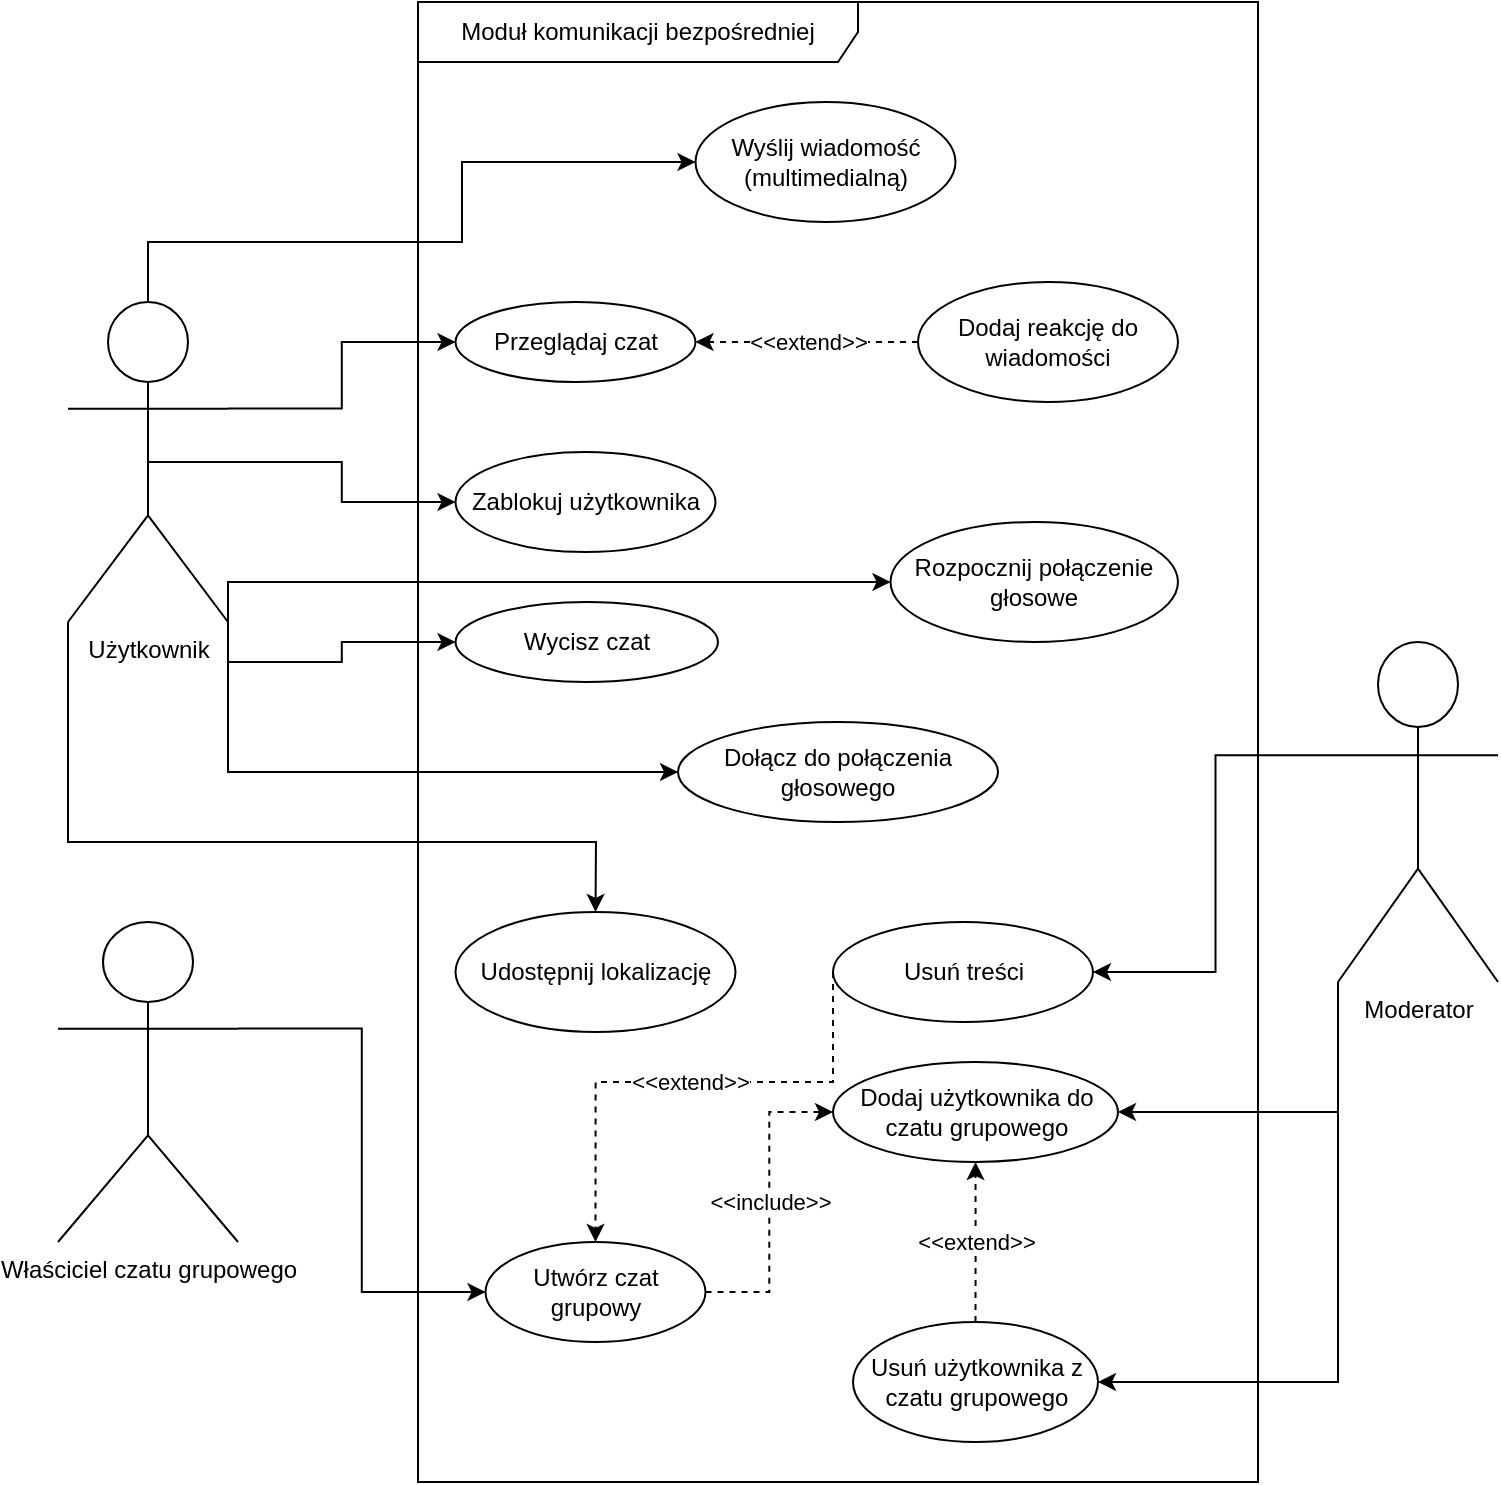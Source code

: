 <mxfile version="26.2.7" pages="6">
  <diagram name="Moduł komunikacji" id="v_15SCE-572wQa_8veFo">
    <mxGraphModel dx="790" dy="660" grid="1" gridSize="10" guides="1" tooltips="1" connect="1" arrows="1" fold="1" page="1" pageScale="1" pageWidth="850" pageHeight="1100" math="0" shadow="0">
      <root>
        <mxCell id="0" />
        <mxCell id="1" parent="0" />
        <mxCell id="vSTN6Diw2wIvGlX7Q6Qh-1" value="Moduł komunikacji bezpośredniej" style="shape=umlFrame;whiteSpace=wrap;html=1;pointerEvents=0;width=220;height=30;" parent="1" vertex="1">
          <mxGeometry x="280" y="60" width="420" height="740" as="geometry" />
        </mxCell>
        <mxCell id="3PlF2nrviZiuWDTqLB2P-9" style="edgeStyle=orthogonalEdgeStyle;rounded=0;orthogonalLoop=1;jettySize=auto;html=1;exitX=1;exitY=1;exitDx=0;exitDy=0;exitPerimeter=0;entryX=0;entryY=0.5;entryDx=0;entryDy=0;" edge="1" parent="1" source="vSTN6Diw2wIvGlX7Q6Qh-2" target="IcMbdLZvYoic3JaOnlQl-1">
          <mxGeometry relative="1" as="geometry" />
        </mxCell>
        <mxCell id="3PlF2nrviZiuWDTqLB2P-10" style="edgeStyle=orthogonalEdgeStyle;rounded=0;orthogonalLoop=1;jettySize=auto;html=1;exitX=0.5;exitY=0.5;exitDx=0;exitDy=0;exitPerimeter=0;entryX=0;entryY=0.5;entryDx=0;entryDy=0;" edge="1" parent="1" source="vSTN6Diw2wIvGlX7Q6Qh-2" target="rVkgeNe9eemyirqyG1fS-6">
          <mxGeometry relative="1" as="geometry" />
        </mxCell>
        <mxCell id="3PlF2nrviZiuWDTqLB2P-11" style="edgeStyle=orthogonalEdgeStyle;rounded=0;orthogonalLoop=1;jettySize=auto;html=1;exitX=1;exitY=0.333;exitDx=0;exitDy=0;exitPerimeter=0;entryX=0;entryY=0.5;entryDx=0;entryDy=0;" edge="1" parent="1" source="vSTN6Diw2wIvGlX7Q6Qh-2" target="rVkgeNe9eemyirqyG1fS-10">
          <mxGeometry relative="1" as="geometry" />
        </mxCell>
        <mxCell id="3PlF2nrviZiuWDTqLB2P-12" style="edgeStyle=orthogonalEdgeStyle;rounded=0;orthogonalLoop=1;jettySize=auto;html=1;exitX=0.5;exitY=0;exitDx=0;exitDy=0;exitPerimeter=0;entryX=0;entryY=0.5;entryDx=0;entryDy=0;" edge="1" parent="1" source="vSTN6Diw2wIvGlX7Q6Qh-2" target="26oBZDTvgFsPIgkjkrH8-1">
          <mxGeometry relative="1" as="geometry">
            <Array as="points">
              <mxPoint x="145" y="180" />
              <mxPoint x="302" y="180" />
              <mxPoint x="302" y="140" />
            </Array>
          </mxGeometry>
        </mxCell>
        <mxCell id="3PlF2nrviZiuWDTqLB2P-14" style="edgeStyle=orthogonalEdgeStyle;rounded=0;orthogonalLoop=1;jettySize=auto;html=1;exitX=1;exitY=1;exitDx=0;exitDy=0;exitPerimeter=0;" edge="1" parent="1" source="vSTN6Diw2wIvGlX7Q6Qh-2" target="26oBZDTvgFsPIgkjkrH8-6">
          <mxGeometry relative="1" as="geometry">
            <Array as="points">
              <mxPoint x="185" y="350" />
            </Array>
          </mxGeometry>
        </mxCell>
        <mxCell id="3PlF2nrviZiuWDTqLB2P-15" style="edgeStyle=orthogonalEdgeStyle;rounded=0;orthogonalLoop=1;jettySize=auto;html=1;exitX=1;exitY=1;exitDx=0;exitDy=0;exitPerimeter=0;entryX=0;entryY=0.5;entryDx=0;entryDy=0;" edge="1" parent="1" source="vSTN6Diw2wIvGlX7Q6Qh-2" target="IcMbdLZvYoic3JaOnlQl-2">
          <mxGeometry relative="1" as="geometry" />
        </mxCell>
        <mxCell id="3PlF2nrviZiuWDTqLB2P-16" style="edgeStyle=orthogonalEdgeStyle;rounded=0;orthogonalLoop=1;jettySize=auto;html=1;exitX=0;exitY=1;exitDx=0;exitDy=0;exitPerimeter=0;" edge="1" parent="1" source="vSTN6Diw2wIvGlX7Q6Qh-2" target="rVkgeNe9eemyirqyG1fS-9">
          <mxGeometry relative="1" as="geometry">
            <Array as="points">
              <mxPoint x="105" y="480" />
              <mxPoint x="369" y="480" />
            </Array>
          </mxGeometry>
        </mxCell>
        <mxCell id="vSTN6Diw2wIvGlX7Q6Qh-2" value="Użytkownik" style="shape=umlActor;verticalLabelPosition=bottom;verticalAlign=top;html=1;" parent="1" vertex="1">
          <mxGeometry x="105" y="210" width="80" height="160" as="geometry" />
        </mxCell>
        <mxCell id="rVkgeNe9eemyirqyG1fS-6" value="Zablokuj użytkownika" style="ellipse;whiteSpace=wrap;html=1;" parent="1" vertex="1">
          <mxGeometry x="298.75" y="285" width="130" height="50" as="geometry" />
        </mxCell>
        <mxCell id="rVkgeNe9eemyirqyG1fS-7" value="Dodaj użytkownika do czatu grupowego" style="ellipse;whiteSpace=wrap;html=1;" parent="1" vertex="1">
          <mxGeometry x="487.5" y="590" width="142.5" height="50" as="geometry" />
        </mxCell>
        <mxCell id="3PlF2nrviZiuWDTqLB2P-4" value="&amp;lt;&amp;lt;extend&amp;gt;&amp;gt;" style="edgeStyle=orthogonalEdgeStyle;rounded=0;orthogonalLoop=1;jettySize=auto;html=1;exitX=0.5;exitY=0;exitDx=0;exitDy=0;dashed=1;" edge="1" parent="1" source="rVkgeNe9eemyirqyG1fS-8" target="rVkgeNe9eemyirqyG1fS-7">
          <mxGeometry relative="1" as="geometry" />
        </mxCell>
        <mxCell id="rVkgeNe9eemyirqyG1fS-8" value="Usuń użytkownika z czatu grupowego" style="ellipse;whiteSpace=wrap;html=1;" parent="1" vertex="1">
          <mxGeometry x="497.5" y="720" width="122.5" height="60" as="geometry" />
        </mxCell>
        <mxCell id="rVkgeNe9eemyirqyG1fS-9" value="Udostępnij lokalizację" style="ellipse;whiteSpace=wrap;html=1;" parent="1" vertex="1">
          <mxGeometry x="298.75" y="515" width="140" height="60" as="geometry" />
        </mxCell>
        <mxCell id="rVkgeNe9eemyirqyG1fS-10" value="Przeglądaj czat" style="ellipse;whiteSpace=wrap;html=1;" parent="1" vertex="1">
          <mxGeometry x="298.75" y="210" width="120" height="40" as="geometry" />
        </mxCell>
        <mxCell id="26oBZDTvgFsPIgkjkrH8-1" value="Wyślij wiadomość (multimedialną)" style="ellipse;whiteSpace=wrap;html=1;" parent="1" vertex="1">
          <mxGeometry x="418.75" y="110" width="130" height="60" as="geometry" />
        </mxCell>
        <mxCell id="3PlF2nrviZiuWDTqLB2P-3" value="&amp;lt;&amp;lt;include&amp;gt;&amp;gt;" style="edgeStyle=orthogonalEdgeStyle;rounded=0;orthogonalLoop=1;jettySize=auto;html=1;exitX=1;exitY=0.5;exitDx=0;exitDy=0;entryX=0;entryY=0.5;entryDx=0;entryDy=0;dashed=1;" edge="1" parent="1" source="26oBZDTvgFsPIgkjkrH8-4" target="rVkgeNe9eemyirqyG1fS-7">
          <mxGeometry relative="1" as="geometry" />
        </mxCell>
        <mxCell id="26oBZDTvgFsPIgkjkrH8-4" value="Utwórz czat grupowy" style="ellipse;whiteSpace=wrap;html=1;" parent="1" vertex="1">
          <mxGeometry x="313.75" y="680" width="110" height="50" as="geometry" />
        </mxCell>
        <mxCell id="3PlF2nrviZiuWDTqLB2P-13" value="&amp;lt;&amp;lt;extend&amp;gt;&amp;gt;" style="edgeStyle=orthogonalEdgeStyle;rounded=0;orthogonalLoop=1;jettySize=auto;html=1;exitX=0;exitY=0.5;exitDx=0;exitDy=0;dashed=1;" edge="1" parent="1" source="26oBZDTvgFsPIgkjkrH8-5" target="rVkgeNe9eemyirqyG1fS-10">
          <mxGeometry relative="1" as="geometry" />
        </mxCell>
        <mxCell id="26oBZDTvgFsPIgkjkrH8-5" value="Dodaj reakcję do wiadomości" style="ellipse;whiteSpace=wrap;html=1;" parent="1" vertex="1">
          <mxGeometry x="530" y="200" width="130" height="60" as="geometry" />
        </mxCell>
        <mxCell id="26oBZDTvgFsPIgkjkrH8-6" value="Rozpocznij połączenie głosowe" style="ellipse;whiteSpace=wrap;html=1;" parent="1" vertex="1">
          <mxGeometry x="516.25" y="320" width="143.75" height="60" as="geometry" />
        </mxCell>
        <mxCell id="IcMbdLZvYoic3JaOnlQl-1" value="Wycisz czat" style="ellipse;whiteSpace=wrap;html=1;" parent="1" vertex="1">
          <mxGeometry x="298.75" y="360" width="131.25" height="40" as="geometry" />
        </mxCell>
        <mxCell id="IcMbdLZvYoic3JaOnlQl-2" value="Dołącz do połączenia głosowego" style="ellipse;whiteSpace=wrap;html=1;" parent="1" vertex="1">
          <mxGeometry x="410" y="420" width="160" height="50" as="geometry" />
        </mxCell>
        <mxCell id="3PlF2nrviZiuWDTqLB2P-1" style="edgeStyle=orthogonalEdgeStyle;rounded=0;orthogonalLoop=1;jettySize=auto;html=1;exitX=1;exitY=0.333;exitDx=0;exitDy=0;exitPerimeter=0;entryX=0;entryY=0.5;entryDx=0;entryDy=0;" edge="1" parent="1" source="IcMbdLZvYoic3JaOnlQl-4" target="26oBZDTvgFsPIgkjkrH8-4">
          <mxGeometry relative="1" as="geometry" />
        </mxCell>
        <mxCell id="IcMbdLZvYoic3JaOnlQl-4" value="Właściciel czatu grupowego" style="shape=umlActor;verticalLabelPosition=bottom;verticalAlign=top;html=1;" parent="1" vertex="1">
          <mxGeometry x="100" y="520" width="90" height="160" as="geometry" />
        </mxCell>
        <mxCell id="3PlF2nrviZiuWDTqLB2P-5" style="edgeStyle=orthogonalEdgeStyle;rounded=0;orthogonalLoop=1;jettySize=auto;html=1;exitX=0;exitY=0.333;exitDx=0;exitDy=0;exitPerimeter=0;entryX=1;entryY=0.5;entryDx=0;entryDy=0;" edge="1" parent="1" source="IcMbdLZvYoic3JaOnlQl-8" target="IcMbdLZvYoic3JaOnlQl-9">
          <mxGeometry relative="1" as="geometry" />
        </mxCell>
        <mxCell id="3PlF2nrviZiuWDTqLB2P-6" style="edgeStyle=orthogonalEdgeStyle;rounded=0;orthogonalLoop=1;jettySize=auto;html=1;exitX=0;exitY=1;exitDx=0;exitDy=0;exitPerimeter=0;entryX=1;entryY=0.5;entryDx=0;entryDy=0;" edge="1" parent="1" source="IcMbdLZvYoic3JaOnlQl-8" target="rVkgeNe9eemyirqyG1fS-7">
          <mxGeometry relative="1" as="geometry" />
        </mxCell>
        <mxCell id="3PlF2nrviZiuWDTqLB2P-7" style="edgeStyle=orthogonalEdgeStyle;rounded=0;orthogonalLoop=1;jettySize=auto;html=1;exitX=0;exitY=1;exitDx=0;exitDy=0;exitPerimeter=0;entryX=1;entryY=0.5;entryDx=0;entryDy=0;" edge="1" parent="1" source="IcMbdLZvYoic3JaOnlQl-8" target="rVkgeNe9eemyirqyG1fS-8">
          <mxGeometry relative="1" as="geometry" />
        </mxCell>
        <mxCell id="IcMbdLZvYoic3JaOnlQl-8" value="Moderator" style="shape=umlActor;verticalLabelPosition=bottom;verticalAlign=top;html=1;" parent="1" vertex="1">
          <mxGeometry x="740" y="380" width="80" height="170" as="geometry" />
        </mxCell>
        <mxCell id="3PlF2nrviZiuWDTqLB2P-18" value="&amp;lt;&amp;lt;extend&amp;gt;&amp;gt;" style="edgeStyle=orthogonalEdgeStyle;rounded=0;orthogonalLoop=1;jettySize=auto;html=1;exitX=0;exitY=0.5;exitDx=0;exitDy=0;entryX=0.5;entryY=0;entryDx=0;entryDy=0;dashed=1;" edge="1" parent="1" source="IcMbdLZvYoic3JaOnlQl-9" target="26oBZDTvgFsPIgkjkrH8-4">
          <mxGeometry relative="1" as="geometry">
            <Array as="points">
              <mxPoint x="488" y="600" />
              <mxPoint x="369" y="600" />
            </Array>
          </mxGeometry>
        </mxCell>
        <mxCell id="IcMbdLZvYoic3JaOnlQl-9" value="Usuń treści" style="ellipse;whiteSpace=wrap;html=1;" parent="1" vertex="1">
          <mxGeometry x="487.5" y="520" width="130" height="50" as="geometry" />
        </mxCell>
      </root>
    </mxGraphModel>
  </diagram>
  <diagram id="fFqvYXPcRhw6CR4nWzZR" name="Moduł użytkowników">
    <mxGraphModel dx="790" dy="660" grid="1" gridSize="10" guides="1" tooltips="1" connect="1" arrows="1" fold="1" page="1" pageScale="1" pageWidth="827" pageHeight="1169" math="0" shadow="0">
      <root>
        <mxCell id="0" />
        <mxCell id="1" parent="0" />
        <mxCell id="-1WmBcpgsWetizu-c4b6-1" value="Moduł zarządzania kontem" style="shape=umlFrame;whiteSpace=wrap;html=1;pointerEvents=0;width=200;height=30;" parent="1" vertex="1">
          <mxGeometry x="210" y="50" width="410" height="500" as="geometry" />
        </mxCell>
        <mxCell id="-1WmBcpgsWetizu-c4b6-43" style="edgeStyle=orthogonalEdgeStyle;rounded=0;orthogonalLoop=1;jettySize=auto;html=1;exitX=0.5;exitY=0.5;exitDx=0;exitDy=0;exitPerimeter=0;entryX=1;entryY=0.5;entryDx=0;entryDy=0;" parent="1" source="-1WmBcpgsWetizu-c4b6-2" target="-1WmBcpgsWetizu-c4b6-24" edge="1">
          <mxGeometry relative="1" as="geometry">
            <Array as="points">
              <mxPoint x="630" y="310" />
              <mxPoint x="630" y="230" />
            </Array>
          </mxGeometry>
        </mxCell>
        <mxCell id="-1WmBcpgsWetizu-c4b6-2" value="&lt;div&gt;Instytucja publiczna&lt;/div&gt;&lt;div&gt;&lt;br&gt;&lt;/div&gt;" style="shape=umlActor;html=1;verticalLabelPosition=bottom;verticalAlign=top;align=center;" parent="1" vertex="1">
          <mxGeometry x="640" y="250" width="70" height="120" as="geometry" />
        </mxCell>
        <mxCell id="ZtHE_OxAVrO-5ejl7yNw-3" value="&amp;lt;&amp;lt;extend&amp;gt;&amp;gt;" style="edgeStyle=orthogonalEdgeStyle;rounded=0;orthogonalLoop=1;jettySize=auto;html=1;exitX=1;exitY=0.5;exitDx=0;exitDy=0;dashed=1;" edge="1" parent="1" source="-1WmBcpgsWetizu-c4b6-3" target="-1WmBcpgsWetizu-c4b6-10">
          <mxGeometry relative="1" as="geometry">
            <Array as="points">
              <mxPoint x="434" y="120" />
              <mxPoint x="434" y="200" />
              <mxPoint x="339" y="200" />
            </Array>
          </mxGeometry>
        </mxCell>
        <mxCell id="-1WmBcpgsWetizu-c4b6-3" value="Rejestracja nowego użytkownika" style="ellipse;whiteSpace=wrap;html=1;" parent="1" vertex="1">
          <mxGeometry x="264" y="100" width="150" height="40" as="geometry" />
        </mxCell>
        <mxCell id="ZtHE_OxAVrO-5ejl7yNw-7" value="&amp;lt;&amp;lt;extend&amp;gt;&amp;gt;" style="edgeStyle=orthogonalEdgeStyle;rounded=0;orthogonalLoop=1;jettySize=auto;html=1;exitX=0.5;exitY=1;exitDx=0;exitDy=0;entryX=0.5;entryY=0;entryDx=0;entryDy=0;dashed=1;" edge="1" parent="1" source="-1WmBcpgsWetizu-c4b6-10" target="-1WmBcpgsWetizu-c4b6-15">
          <mxGeometry relative="1" as="geometry" />
        </mxCell>
        <mxCell id="ZtHE_OxAVrO-5ejl7yNw-8" value="&amp;lt;&amp;lt;extend&amp;gt;&amp;gt;" style="edgeStyle=orthogonalEdgeStyle;rounded=0;orthogonalLoop=1;jettySize=auto;html=1;exitX=0;exitY=1;exitDx=0;exitDy=0;entryX=0;entryY=0.5;entryDx=0;entryDy=0;dashed=1;startArrow=classic;startFill=1;endArrow=none;" edge="1" parent="1" source="-1WmBcpgsWetizu-c4b6-10" target="-1WmBcpgsWetizu-c4b6-21">
          <mxGeometry x="0.468" relative="1" as="geometry">
            <Array as="points">
              <mxPoint x="286" y="290" />
              <mxPoint x="250" y="290" />
              <mxPoint x="250" y="385" />
            </Array>
            <mxPoint as="offset" />
          </mxGeometry>
        </mxCell>
        <mxCell id="ZtHE_OxAVrO-5ejl7yNw-9" value="&amp;lt;&amp;lt;extend&amp;gt;&amp;gt;" style="edgeStyle=orthogonalEdgeStyle;rounded=0;orthogonalLoop=1;jettySize=auto;html=1;exitX=0;exitY=1;exitDx=0;exitDy=0;entryX=0;entryY=0.5;entryDx=0;entryDy=0;dashed=1;startArrow=classic;startFill=1;endArrow=none;" edge="1" parent="1" source="-1WmBcpgsWetizu-c4b6-10" target="-1WmBcpgsWetizu-c4b6-18">
          <mxGeometry x="0.468" relative="1" as="geometry">
            <Array as="points">
              <mxPoint x="240" y="244" />
              <mxPoint x="240" y="310" />
              <mxPoint x="220" y="310" />
              <mxPoint x="220" y="450" />
            </Array>
            <mxPoint as="offset" />
          </mxGeometry>
        </mxCell>
        <mxCell id="ZtHE_OxAVrO-5ejl7yNw-10" value="&amp;lt;&amp;lt;extend&amp;gt;&amp;gt;" style="edgeStyle=orthogonalEdgeStyle;rounded=0;orthogonalLoop=1;jettySize=auto;html=1;exitX=1;exitY=1;exitDx=0;exitDy=0;entryX=1;entryY=0.5;entryDx=0;entryDy=0;dashed=1;startArrow=classic;startFill=1;endArrow=none;" edge="1" parent="1" source="-1WmBcpgsWetizu-c4b6-10" target="-1WmBcpgsWetizu-c4b6-23">
          <mxGeometry x="0.737" relative="1" as="geometry">
            <Array as="points">
              <mxPoint x="392" y="270" />
              <mxPoint x="420" y="270" />
              <mxPoint x="420" y="510" />
            </Array>
            <mxPoint as="offset" />
          </mxGeometry>
        </mxCell>
        <mxCell id="ZtHE_OxAVrO-5ejl7yNw-12" value="&amp;lt;&amp;lt;include&amp;gt;&amp;gt;" style="edgeStyle=orthogonalEdgeStyle;rounded=0;orthogonalLoop=1;jettySize=auto;html=1;exitX=1;exitY=1;exitDx=0;exitDy=0;entryX=0.5;entryY=0;entryDx=0;entryDy=0;dashed=1;" edge="1" parent="1" source="-1WmBcpgsWetizu-c4b6-10" target="-1WmBcpgsWetizu-c4b6-22">
          <mxGeometry x="0.5" relative="1" as="geometry">
            <Array as="points">
              <mxPoint x="392" y="240" />
              <mxPoint x="440" y="240" />
              <mxPoint x="440" y="436" />
              <mxPoint x="540" y="436" />
              <mxPoint x="540" y="490" />
            </Array>
            <mxPoint as="offset" />
          </mxGeometry>
        </mxCell>
        <mxCell id="ZtHE_OxAVrO-5ejl7yNw-13" value="&amp;lt;&amp;lt;extend&amp;gt;&amp;gt;" style="edgeStyle=orthogonalEdgeStyle;rounded=0;orthogonalLoop=1;jettySize=auto;html=1;exitX=1;exitY=0;exitDx=0;exitDy=0;entryX=0.5;entryY=1;entryDx=0;entryDy=0;dashed=1;startArrow=classic;startFill=1;endArrow=none;" edge="1" parent="1" source="-1WmBcpgsWetizu-c4b6-10" target="-1WmBcpgsWetizu-c4b6-19">
          <mxGeometry x="0.486" relative="1" as="geometry">
            <Array as="points">
              <mxPoint x="392" y="210" />
              <mxPoint x="470" y="210" />
              <mxPoint x="470" y="180" />
              <mxPoint x="530" y="180" />
            </Array>
            <mxPoint as="offset" />
          </mxGeometry>
        </mxCell>
        <mxCell id="-1WmBcpgsWetizu-c4b6-10" value="Logowanie użytkownika" style="ellipse;whiteSpace=wrap;html=1;" parent="1" vertex="1">
          <mxGeometry x="264" y="210" width="150" height="40" as="geometry" />
        </mxCell>
        <mxCell id="-1WmBcpgsWetizu-c4b6-11" value="Manualna weryfikacja konta" style="ellipse;whiteSpace=wrap;html=1;" parent="1" vertex="1">
          <mxGeometry x="465" y="290" width="150" height="60" as="geometry" />
        </mxCell>
        <mxCell id="-1WmBcpgsWetizu-c4b6-33" style="edgeStyle=orthogonalEdgeStyle;rounded=0;orthogonalLoop=1;jettySize=auto;html=1;exitX=0.5;exitY=0.5;exitDx=0;exitDy=0;exitPerimeter=0;" parent="1" source="-1WmBcpgsWetizu-c4b6-14" target="-1WmBcpgsWetizu-c4b6-16" edge="1">
          <mxGeometry relative="1" as="geometry">
            <Array as="points">
              <mxPoint x="230" y="300" />
              <mxPoint x="230" y="170" />
            </Array>
          </mxGeometry>
        </mxCell>
        <mxCell id="-1WmBcpgsWetizu-c4b6-41" style="edgeStyle=orthogonalEdgeStyle;rounded=0;orthogonalLoop=1;jettySize=auto;html=1;exitX=0.5;exitY=0.5;exitDx=0;exitDy=0;exitPerimeter=0;entryX=0;entryY=0.5;entryDx=0;entryDy=0;" parent="1" source="-1WmBcpgsWetizu-c4b6-14" target="-1WmBcpgsWetizu-c4b6-10" edge="1">
          <mxGeometry relative="1" as="geometry">
            <Array as="points">
              <mxPoint x="230" y="300" />
              <mxPoint x="230" y="230" />
            </Array>
          </mxGeometry>
        </mxCell>
        <mxCell id="-1WmBcpgsWetizu-c4b6-42" style="edgeStyle=orthogonalEdgeStyle;rounded=0;orthogonalLoop=1;jettySize=auto;html=1;exitX=0.5;exitY=0.5;exitDx=0;exitDy=0;exitPerimeter=0;entryX=0;entryY=0.5;entryDx=0;entryDy=0;" parent="1" source="-1WmBcpgsWetizu-c4b6-14" target="-1WmBcpgsWetizu-c4b6-3" edge="1">
          <mxGeometry relative="1" as="geometry">
            <Array as="points">
              <mxPoint x="230" y="300" />
              <mxPoint x="230" y="120" />
            </Array>
          </mxGeometry>
        </mxCell>
        <mxCell id="-1WmBcpgsWetizu-c4b6-14" value="&lt;div&gt;Klient&lt;/div&gt;&lt;div&gt;&lt;br&gt;&lt;/div&gt;" style="shape=umlActor;html=1;verticalLabelPosition=bottom;verticalAlign=top;align=center;" parent="1" vertex="1">
          <mxGeometry x="120" y="240" width="70" height="120" as="geometry" />
        </mxCell>
        <mxCell id="-1WmBcpgsWetizu-c4b6-15" value="Edycja profilu" style="ellipse;whiteSpace=wrap;html=1;" parent="1" vertex="1">
          <mxGeometry x="264" y="300" width="150" height="40" as="geometry" />
        </mxCell>
        <mxCell id="-1WmBcpgsWetizu-c4b6-16" value="Resetowanie hasła" style="ellipse;whiteSpace=wrap;html=1;" parent="1" vertex="1">
          <mxGeometry x="264" y="150" width="150" height="40" as="geometry" />
        </mxCell>
        <mxCell id="-1WmBcpgsWetizu-c4b6-18" value="Zmiana hasła" style="ellipse;whiteSpace=wrap;html=1;" parent="1" vertex="1">
          <mxGeometry x="264" y="430" width="150" height="40" as="geometry" />
        </mxCell>
        <mxCell id="-1WmBcpgsWetizu-c4b6-19" value="Zarządzanie zaproszeniami" style="ellipse;whiteSpace=wrap;html=1;" parent="1" vertex="1">
          <mxGeometry x="450" y="110" width="160" height="50" as="geometry" />
        </mxCell>
        <mxCell id="-1WmBcpgsWetizu-c4b6-20" value="Zmiana ustawień prywatności" style="ellipse;whiteSpace=wrap;html=1;" parent="1" vertex="1">
          <mxGeometry x="465" y="365" width="150" height="40" as="geometry" />
        </mxCell>
        <mxCell id="-1WmBcpgsWetizu-c4b6-21" value="Przeglądanie historii logowania" style="ellipse;whiteSpace=wrap;html=1;" parent="1" vertex="1">
          <mxGeometry x="260" y="360" width="150" height="50" as="geometry" />
        </mxCell>
        <mxCell id="-1WmBcpgsWetizu-c4b6-22" value="Wylogowywanie z konta" style="ellipse;whiteSpace=wrap;html=1;" parent="1" vertex="1">
          <mxGeometry x="465" y="500" width="150" height="40" as="geometry" />
        </mxCell>
        <mxCell id="-1WmBcpgsWetizu-c4b6-23" value="Usuniecie konta" style="ellipse;whiteSpace=wrap;html=1;" parent="1" vertex="1">
          <mxGeometry x="260" y="490" width="150" height="40" as="geometry" />
        </mxCell>
        <mxCell id="ZtHE_OxAVrO-5ejl7yNw-1" value="&amp;lt;&amp;lt;include&amp;gt;&amp;gt;" style="edgeStyle=orthogonalEdgeStyle;rounded=0;orthogonalLoop=1;jettySize=auto;html=1;exitX=0.5;exitY=1;exitDx=0;exitDy=0;entryX=0.5;entryY=0;entryDx=0;entryDy=0;dashed=1;" edge="1" parent="1" source="-1WmBcpgsWetizu-c4b6-24" target="-1WmBcpgsWetizu-c4b6-11">
          <mxGeometry relative="1" as="geometry" />
        </mxCell>
        <mxCell id="-1WmBcpgsWetizu-c4b6-24" value="Rejestracja instytucji w systemie" style="ellipse;whiteSpace=wrap;html=1;" parent="1" vertex="1">
          <mxGeometry x="465" y="200" width="150" height="60" as="geometry" />
        </mxCell>
        <mxCell id="ZtHE_OxAVrO-5ejl7yNw-2" style="edgeStyle=orthogonalEdgeStyle;rounded=0;orthogonalLoop=1;jettySize=auto;html=1;exitX=0.5;exitY=1;exitDx=0;exitDy=0;" edge="1" parent="1" source="-1WmBcpgsWetizu-c4b6-15" target="-1WmBcpgsWetizu-c4b6-15">
          <mxGeometry relative="1" as="geometry" />
        </mxCell>
        <mxCell id="ZtHE_OxAVrO-5ejl7yNw-11" value="&amp;lt;&amp;lt;extend&amp;gt;&amp;gt;" style="edgeStyle=orthogonalEdgeStyle;rounded=0;orthogonalLoop=1;jettySize=auto;html=1;exitX=1;exitY=0.5;exitDx=0;exitDy=0;entryX=0.04;entryY=0.325;entryDx=0;entryDy=0;entryPerimeter=0;dashed=1;startArrow=classic;startFill=1;endArrow=none;" edge="1" parent="1" source="-1WmBcpgsWetizu-c4b6-10" target="-1WmBcpgsWetizu-c4b6-20">
          <mxGeometry relative="1" as="geometry">
            <Array as="points">
              <mxPoint x="450" y="230" />
              <mxPoint x="450" y="340" />
              <mxPoint x="471" y="340" />
            </Array>
          </mxGeometry>
        </mxCell>
      </root>
    </mxGraphModel>
  </diagram>
  <diagram id="IFX__pMQv4V3y87GyHg5" name="Moduł grup">
    <mxGraphModel dx="790" dy="660" grid="1" gridSize="10" guides="1" tooltips="1" connect="1" arrows="1" fold="1" page="1" pageScale="1" pageWidth="827" pageHeight="1169" math="0" shadow="0">
      <root>
        <mxCell id="0" />
        <mxCell id="1" parent="0" />
        <mxCell id="3GcGUoa89IIa0NS1gZc--4" style="edgeStyle=orthogonalEdgeStyle;rounded=0;orthogonalLoop=1;jettySize=auto;html=1;exitX=1;exitY=0.333;exitDx=0;exitDy=0;exitPerimeter=0;entryX=0;entryY=0.5;entryDx=0;entryDy=0;" edge="1" parent="1" source="ee4mcXSeKS4e7yXFHOqT-3" target="ee4mcXSeKS4e7yXFHOqT-5">
          <mxGeometry relative="1" as="geometry" />
        </mxCell>
        <mxCell id="3GcGUoa89IIa0NS1gZc--5" style="edgeStyle=orthogonalEdgeStyle;rounded=0;orthogonalLoop=1;jettySize=auto;html=1;exitX=1;exitY=0.333;exitDx=0;exitDy=0;exitPerimeter=0;" edge="1" parent="1" source="ee4mcXSeKS4e7yXFHOqT-3" target="ee4mcXSeKS4e7yXFHOqT-7">
          <mxGeometry relative="1" as="geometry" />
        </mxCell>
        <mxCell id="3GcGUoa89IIa0NS1gZc--13" style="edgeStyle=orthogonalEdgeStyle;rounded=0;orthogonalLoop=1;jettySize=auto;html=1;exitX=1;exitY=1;exitDx=0;exitDy=0;exitPerimeter=0;entryX=0;entryY=0.5;entryDx=0;entryDy=0;" edge="1" parent="1" source="ee4mcXSeKS4e7yXFHOqT-3" target="ee4mcXSeKS4e7yXFHOqT-11">
          <mxGeometry relative="1" as="geometry" />
        </mxCell>
        <mxCell id="ee4mcXSeKS4e7yXFHOqT-3" value="Użytkownik" style="shape=umlActor;verticalLabelPosition=bottom;verticalAlign=top;html=1;outlineConnect=0;" parent="1" vertex="1">
          <mxGeometry x="10" y="270" width="80" height="260" as="geometry" />
        </mxCell>
        <mxCell id="p7DEGx9AsxNmRxj3wOc2-2" value="&amp;lt;&amp;lt;include&amp;gt;&amp;gt;" style="edgeStyle=orthogonalEdgeStyle;rounded=0;orthogonalLoop=1;jettySize=auto;html=1;exitX=1;exitY=0;exitDx=0;exitDy=0;dashed=1;" edge="1" parent="1" source="ee4mcXSeKS4e7yXFHOqT-4" target="ee4mcXSeKS4e7yXFHOqT-13">
          <mxGeometry relative="1" as="geometry" />
        </mxCell>
        <mxCell id="ee4mcXSeKS4e7yXFHOqT-4" value="Stwórz grupę" style="ellipse;whiteSpace=wrap;html=1;" parent="1" vertex="1">
          <mxGeometry x="160" y="60" width="140" height="70" as="geometry" />
        </mxCell>
        <mxCell id="ee4mcXSeKS4e7yXFHOqT-5" value="Edytuj grupę" style="ellipse;whiteSpace=wrap;html=1;" parent="1" vertex="1">
          <mxGeometry x="190" y="280" width="140" height="70" as="geometry" />
        </mxCell>
        <mxCell id="3GcGUoa89IIa0NS1gZc--3" value="&amp;lt;&amp;lt;extend&amp;gt;&amp;gt;" style="edgeStyle=orthogonalEdgeStyle;rounded=0;orthogonalLoop=1;jettySize=auto;html=1;exitX=0.5;exitY=0;exitDx=0;exitDy=0;entryX=0.5;entryY=1;entryDx=0;entryDy=0;dashed=1;startArrow=none;startFill=0;endArrow=classic;endFill=1;" edge="1" parent="1" source="ee4mcXSeKS4e7yXFHOqT-6" target="ee4mcXSeKS4e7yXFHOqT-4">
          <mxGeometry relative="1" as="geometry" />
        </mxCell>
        <mxCell id="ee4mcXSeKS4e7yXFHOqT-6" value="usuń grupę" style="ellipse;whiteSpace=wrap;html=1;" parent="1" vertex="1">
          <mxGeometry x="160" y="190" width="140" height="70" as="geometry" />
        </mxCell>
        <mxCell id="ee4mcXSeKS4e7yXFHOqT-7" value="Dodaj post" style="ellipse;whiteSpace=wrap;html=1;" parent="1" vertex="1">
          <mxGeometry x="190" y="380" width="140" height="70" as="geometry" />
        </mxCell>
        <mxCell id="3GcGUoa89IIa0NS1gZc--7" value="&amp;lt;&amp;lt;extend&amp;gt;&amp;gt;" style="edgeStyle=orthogonalEdgeStyle;rounded=0;orthogonalLoop=1;jettySize=auto;html=1;dashed=1;" edge="1" parent="1" source="ee4mcXSeKS4e7yXFHOqT-9" target="ee4mcXSeKS4e7yXFHOqT-7">
          <mxGeometry relative="1" as="geometry">
            <Array as="points">
              <mxPoint x="380" y="475" />
              <mxPoint x="380" y="440" />
            </Array>
          </mxGeometry>
        </mxCell>
        <mxCell id="ee4mcXSeKS4e7yXFHOqT-9" value="edytuj post" style="ellipse;whiteSpace=wrap;html=1;" parent="1" vertex="1">
          <mxGeometry x="430" y="440" width="140" height="70" as="geometry" />
        </mxCell>
        <mxCell id="3GcGUoa89IIa0NS1gZc--6" value="&amp;lt;&amp;lt;extend&amp;gt;&amp;gt;" style="edgeStyle=orthogonalEdgeStyle;rounded=0;orthogonalLoop=1;jettySize=auto;html=1;exitX=0;exitY=0.5;exitDx=0;exitDy=0;entryX=1;entryY=0;entryDx=0;entryDy=0;dashed=1;startArrow=none;startFill=0;endArrow=classic;endFill=1;" edge="1" parent="1" source="ee4mcXSeKS4e7yXFHOqT-10" target="ee4mcXSeKS4e7yXFHOqT-7">
          <mxGeometry relative="1" as="geometry">
            <Array as="points">
              <mxPoint x="380" y="345" />
              <mxPoint x="380" y="390" />
            </Array>
          </mxGeometry>
        </mxCell>
        <mxCell id="3GcGUoa89IIa0NS1gZc--10" value="&amp;lt;&amp;lt;extend&amp;gt;&amp;gt;" style="edgeStyle=orthogonalEdgeStyle;rounded=0;orthogonalLoop=1;jettySize=auto;html=1;entryX=1;entryY=1;entryDx=0;entryDy=0;dashed=1;" edge="1" parent="1" target="ee4mcXSeKS4e7yXFHOqT-4">
          <mxGeometry x="-0.373" relative="1" as="geometry">
            <mxPoint x="500" y="310" as="sourcePoint" />
            <Array as="points">
              <mxPoint x="500" y="150" />
              <mxPoint x="280" y="150" />
            </Array>
            <mxPoint as="offset" />
          </mxGeometry>
        </mxCell>
        <mxCell id="ee4mcXSeKS4e7yXFHOqT-10" value="usuń post" style="ellipse;whiteSpace=wrap;html=1;" parent="1" vertex="1">
          <mxGeometry x="430" y="310" width="140" height="70" as="geometry" />
        </mxCell>
        <mxCell id="ee4mcXSeKS4e7yXFHOqT-11" value="dodaj komentarz" style="ellipse;whiteSpace=wrap;html=1;" parent="1" vertex="1">
          <mxGeometry x="160" y="515" width="140" height="70" as="geometry" />
        </mxCell>
        <mxCell id="3GcGUoa89IIa0NS1gZc--14" value="&amp;lt;&amp;lt;extend&amp;gt;&amp;gt;" style="edgeStyle=orthogonalEdgeStyle;rounded=0;orthogonalLoop=1;jettySize=auto;html=1;exitX=0;exitY=0.5;exitDx=0;exitDy=0;entryX=1;entryY=0.5;entryDx=0;entryDy=0;dashed=1;" edge="1" parent="1" source="ee4mcXSeKS4e7yXFHOqT-12" target="ee4mcXSeKS4e7yXFHOqT-11">
          <mxGeometry relative="1" as="geometry" />
        </mxCell>
        <mxCell id="3GcGUoa89IIa0NS1gZc--17" value="&amp;lt;&amp;lt;extend&amp;gt;&amp;gt;" style="edgeStyle=orthogonalEdgeStyle;rounded=0;orthogonalLoop=1;jettySize=auto;html=1;exitX=1;exitY=0.5;exitDx=0;exitDy=0;entryX=1;entryY=0.5;entryDx=0;entryDy=0;dashed=1;" edge="1" parent="1" source="ee4mcXSeKS4e7yXFHOqT-12" target="ee4mcXSeKS4e7yXFHOqT-4">
          <mxGeometry relative="1" as="geometry">
            <Array as="points">
              <mxPoint x="560" y="520" />
              <mxPoint x="590" y="520" />
              <mxPoint x="590" y="120" />
              <mxPoint x="300" y="120" />
            </Array>
          </mxGeometry>
        </mxCell>
        <mxCell id="ee4mcXSeKS4e7yXFHOqT-12" value="usuń komentarz" style="ellipse;whiteSpace=wrap;html=1;" parent="1" vertex="1">
          <mxGeometry x="420" y="550" width="140" height="70" as="geometry" />
        </mxCell>
        <mxCell id="ee4mcXSeKS4e7yXFHOqT-13" value="dodaj członków grupy" style="ellipse;whiteSpace=wrap;html=1;" parent="1" vertex="1">
          <mxGeometry x="480" y="30" width="140" height="70" as="geometry" />
        </mxCell>
        <mxCell id="3GcGUoa89IIa0NS1gZc--11" value="&amp;lt;&amp;lt;extend&amp;gt;&amp;gt;" style="edgeStyle=orthogonalEdgeStyle;rounded=0;orthogonalLoop=1;jettySize=auto;html=1;exitX=0;exitY=0;exitDx=0;exitDy=0;dashed=1;" edge="1" parent="1" source="ee4mcXSeKS4e7yXFHOqT-14">
          <mxGeometry relative="1" as="geometry">
            <mxPoint x="270" y="125" as="targetPoint" />
            <Array as="points">
              <mxPoint x="341" y="210" />
              <mxPoint x="341" y="170" />
              <mxPoint x="270" y="170" />
              <mxPoint x="270" y="125" />
            </Array>
          </mxGeometry>
        </mxCell>
        <mxCell id="ee4mcXSeKS4e7yXFHOqT-14" value="usuń członków grupy" style="ellipse;whiteSpace=wrap;html=1;" parent="1" vertex="1">
          <mxGeometry x="330" y="200" width="140" height="70" as="geometry" />
        </mxCell>
        <mxCell id="wcxgWAiu3ypZfbzkTzNV-1" value="Moduł grup i postów" style="shape=umlFrame;whiteSpace=wrap;html=1;pointerEvents=0;width=170;height=30;" parent="1" vertex="1">
          <mxGeometry x="120" y="10" width="540" height="640" as="geometry" />
        </mxCell>
        <mxCell id="3GcGUoa89IIa0NS1gZc--1" style="edgeStyle=orthogonalEdgeStyle;rounded=0;orthogonalLoop=1;jettySize=auto;html=1;exitX=0.5;exitY=0;exitDx=0;exitDy=0;exitPerimeter=0;entryX=-0.007;entryY=0.414;entryDx=0;entryDy=0;entryPerimeter=0;" edge="1" parent="1" source="ee4mcXSeKS4e7yXFHOqT-3" target="ee4mcXSeKS4e7yXFHOqT-4">
          <mxGeometry relative="1" as="geometry" />
        </mxCell>
      </root>
    </mxGraphModel>
  </diagram>
  <diagram id="LZMNFE_M2D7H1UGVZnDB" name="Moduł ogłoszeń">
    <mxGraphModel dx="1190" dy="1060" grid="0" gridSize="10" guides="1" tooltips="1" connect="1" arrows="1" fold="1" page="0" pageScale="1" pageWidth="827" pageHeight="1169" math="0" shadow="0">
      <root>
        <mxCell id="0" />
        <mxCell id="1" parent="0" />
        <mxCell id="tD8LZUiWjnnMAxINJ5-5-2" value="Moduł ogłoszeń" style="shape=umlFrame;whiteSpace=wrap;html=1;pointerEvents=0;width=120;height=28;" parent="1" vertex="1">
          <mxGeometry x="-190" y="-37" width="407" height="617" as="geometry" />
        </mxCell>
        <mxCell id="iNBu0K_RbJZzkkJK_YUb-13" value="&amp;lt;&amp;lt;include&amp;gt;&amp;gt;" style="edgeStyle=orthogonalEdgeStyle;rounded=0;orthogonalLoop=1;jettySize=auto;html=1;exitX=1;exitY=0.5;exitDx=0;exitDy=0;entryX=1;entryY=0.5;entryDx=0;entryDy=0;dashed=1;" edge="1" parent="1" source="tD8LZUiWjnnMAxINJ5-5-3" target="tD8LZUiWjnnMAxINJ5-5-5">
          <mxGeometry relative="1" as="geometry" />
        </mxCell>
        <mxCell id="tD8LZUiWjnnMAxINJ5-5-3" value="Dodawanie ogłoszenia sprzedaży" style="ellipse;whiteSpace=wrap;html=1;" parent="1" vertex="1">
          <mxGeometry x="-171" width="149" height="56" as="geometry" />
        </mxCell>
        <mxCell id="iNBu0K_RbJZzkkJK_YUb-10" value="&amp;lt;&amp;lt;extend&amp;gt;&amp;gt;" style="edgeStyle=orthogonalEdgeStyle;rounded=0;orthogonalLoop=1;jettySize=auto;html=1;exitX=0.5;exitY=1;exitDx=0;exitDy=0;entryX=0.5;entryY=0;entryDx=0;entryDy=0;dashed=1;" edge="1" parent="1" source="tD8LZUiWjnnMAxINJ5-5-4" target="tD8LZUiWjnnMAxINJ5-5-13">
          <mxGeometry relative="1" as="geometry" />
        </mxCell>
        <mxCell id="tD8LZUiWjnnMAxINJ5-5-4" value="Kontakt z wystawcą" style="ellipse;whiteSpace=wrap;html=1;" parent="1" vertex="1">
          <mxGeometry x="65" y="116" width="132" height="50" as="geometry" />
        </mxCell>
        <mxCell id="tD8LZUiWjnnMAxINJ5-5-5" value="Edytowanie ogłoszenia" style="ellipse;whiteSpace=wrap;html=1;" parent="1" vertex="1">
          <mxGeometry x="-165" y="216" width="132" height="50" as="geometry" />
        </mxCell>
        <mxCell id="iNBu0K_RbJZzkkJK_YUb-7" value="&amp;lt;&amp;lt;extend&amp;gt;&amp;gt;" style="edgeStyle=orthogonalEdgeStyle;rounded=0;orthogonalLoop=1;jettySize=auto;html=1;exitX=0;exitY=0;exitDx=0;exitDy=0;dashed=1;entryX=0.5;entryY=1;entryDx=0;entryDy=0;" edge="1" parent="1" source="tD8LZUiWjnnMAxINJ5-5-6" target="tD8LZUiWjnnMAxINJ5-5-8">
          <mxGeometry relative="1" as="geometry">
            <Array as="points">
              <mxPoint x="55" y="406" />
              <mxPoint x="-102" y="406" />
            </Array>
          </mxGeometry>
        </mxCell>
        <mxCell id="tD8LZUiWjnnMAxINJ5-5-6" value="Zapisz ogłoszenie do ulubionych / na później" style="ellipse;whiteSpace=wrap;html=1;" parent="1" vertex="1">
          <mxGeometry x="51.5" y="450" width="149" height="53" as="geometry" />
        </mxCell>
        <mxCell id="tD8LZUiWjnnMAxINJ5-5-7" value="Zobacz historie własnych ogłoszeń" style="ellipse;whiteSpace=wrap;html=1;" parent="1" vertex="1">
          <mxGeometry x="-171" y="416" width="132" height="50" as="geometry" />
        </mxCell>
        <mxCell id="tD8LZUiWjnnMAxINJ5-5-8" value="Wyświetlenie listy ogłoszeń" style="ellipse;whiteSpace=wrap;html=1;" parent="1" vertex="1">
          <mxGeometry x="-168" y="318" width="132" height="50" as="geometry" />
        </mxCell>
        <mxCell id="iNBu0K_RbJZzkkJK_YUb-15" style="edgeStyle=orthogonalEdgeStyle;rounded=0;orthogonalLoop=1;jettySize=auto;html=1;exitX=1;exitY=0.5;exitDx=0;exitDy=0;entryX=1;entryY=0.5;entryDx=0;entryDy=0;dashed=1;" edge="1" parent="1" source="tD8LZUiWjnnMAxINJ5-5-10" target="tD8LZUiWjnnMAxINJ5-5-5">
          <mxGeometry relative="1" as="geometry">
            <Array as="points">
              <mxPoint x="-2" y="166" />
              <mxPoint x="-2" y="241" />
            </Array>
          </mxGeometry>
        </mxCell>
        <mxCell id="tD8LZUiWjnnMAxINJ5-5-10" value="Dodawanie ogłoszenia wymiany" style="ellipse;whiteSpace=wrap;html=1;" parent="1" vertex="1">
          <mxGeometry x="-169.5" y="139" width="139.5" height="54" as="geometry" />
        </mxCell>
        <mxCell id="iNBu0K_RbJZzkkJK_YUb-14" style="edgeStyle=orthogonalEdgeStyle;rounded=0;orthogonalLoop=1;jettySize=auto;html=1;exitX=1;exitY=0.5;exitDx=0;exitDy=0;entryX=1;entryY=0.5;entryDx=0;entryDy=0;dashed=1;" edge="1" parent="1">
          <mxGeometry relative="1" as="geometry">
            <mxPoint x="-29" y="101" as="sourcePoint" />
            <mxPoint x="-33" y="241.5" as="targetPoint" />
            <Array as="points">
              <mxPoint x="-2" y="101" />
              <mxPoint x="-2" y="242" />
            </Array>
          </mxGeometry>
        </mxCell>
        <mxCell id="tD8LZUiWjnnMAxINJ5-5-11" value="Dodawanie ogłoszenia kupna" style="ellipse;whiteSpace=wrap;html=1;" parent="1" vertex="1">
          <mxGeometry x="-173" y="72" width="144" height="57" as="geometry" />
        </mxCell>
        <mxCell id="iNBu0K_RbJZzkkJK_YUb-8" value="&amp;lt;&amp;lt;extend&amp;gt;&amp;gt;" style="edgeStyle=orthogonalEdgeStyle;rounded=0;orthogonalLoop=1;jettySize=auto;html=1;exitX=0;exitY=0.5;exitDx=0;exitDy=0;entryX=1;entryY=1;entryDx=0;entryDy=0;dashed=1;" edge="1" parent="1" source="tD8LZUiWjnnMAxINJ5-5-12" target="tD8LZUiWjnnMAxINJ5-5-8">
          <mxGeometry relative="1" as="geometry" />
        </mxCell>
        <mxCell id="tD8LZUiWjnnMAxINJ5-5-12" value="Filtruj ogłoszenia po kategorii" style="ellipse;whiteSpace=wrap;html=1;" parent="1" vertex="1">
          <mxGeometry x="80" y="361" width="132" height="50" as="geometry" />
        </mxCell>
        <mxCell id="iNBu0K_RbJZzkkJK_YUb-9" value="&amp;lt;&amp;lt;extend&amp;gt;&amp;gt;" style="edgeStyle=orthogonalEdgeStyle;rounded=0;orthogonalLoop=1;jettySize=auto;html=1;exitX=0;exitY=1;exitDx=0;exitDy=0;dashed=1;" edge="1" parent="1" source="tD8LZUiWjnnMAxINJ5-5-13" target="tD8LZUiWjnnMAxINJ5-5-8">
          <mxGeometry x="-0.145" relative="1" as="geometry">
            <Array as="points">
              <mxPoint x="27" y="247" />
              <mxPoint x="27" y="330" />
            </Array>
            <mxPoint as="offset" />
          </mxGeometry>
        </mxCell>
        <mxCell id="tD8LZUiWjnnMAxINJ5-5-13" value="Zobacz szczegóły ogłoszenia" style="ellipse;whiteSpace=wrap;html=1;" parent="1" vertex="1">
          <mxGeometry x="65" y="224" width="132" height="50" as="geometry" />
        </mxCell>
        <mxCell id="iNBu0K_RbJZzkkJK_YUb-11" value="&amp;lt;&amp;lt;extend&amp;gt;&amp;gt;" style="edgeStyle=orthogonalEdgeStyle;rounded=0;orthogonalLoop=1;jettySize=auto;html=1;exitX=0.5;exitY=1;exitDx=0;exitDy=0;entryX=0.5;entryY=0;entryDx=0;entryDy=0;dashed=1;" edge="1" parent="1" source="tD8LZUiWjnnMAxINJ5-5-16" target="tD8LZUiWjnnMAxINJ5-5-4">
          <mxGeometry relative="1" as="geometry" />
        </mxCell>
        <mxCell id="tD8LZUiWjnnMAxINJ5-5-16" value="Ocena sprzedającego&amp;nbsp;&lt;div&gt;po transakcji&lt;/div&gt;" style="ellipse;whiteSpace=wrap;html=1;" parent="1" vertex="1">
          <mxGeometry x="55" y="-14" width="142" height="56" as="geometry" />
        </mxCell>
        <mxCell id="iNBu0K_RbJZzkkJK_YUb-12" value="&amp;lt;&amp;lt;extend&amp;gt;&amp;gt;" style="edgeStyle=orthogonalEdgeStyle;rounded=0;orthogonalLoop=1;jettySize=auto;html=1;exitX=0.5;exitY=0;exitDx=0;exitDy=0;dashed=1;" edge="1" parent="1" source="tD8LZUiWjnnMAxINJ5-5-17" target="tD8LZUiWjnnMAxINJ5-5-7">
          <mxGeometry relative="1" as="geometry" />
        </mxCell>
        <mxCell id="tD8LZUiWjnnMAxINJ5-5-17" value="Oznacz ogłoszenie&amp;nbsp;&lt;div&gt;jako nieaktualne / sfinalizowane&lt;/div&gt;" style="ellipse;whiteSpace=wrap;html=1;" parent="1" vertex="1">
          <mxGeometry x="-75" y="504" width="132" height="71" as="geometry" />
        </mxCell>
        <mxCell id="iNBu0K_RbJZzkkJK_YUb-1" style="edgeStyle=orthogonalEdgeStyle;rounded=0;orthogonalLoop=1;jettySize=auto;html=1;exitX=0.5;exitY=0;exitDx=0;exitDy=0;exitPerimeter=0;entryX=0;entryY=0.5;entryDx=0;entryDy=0;" edge="1" parent="1" source="tD8LZUiWjnnMAxINJ5-5-18" target="tD8LZUiWjnnMAxINJ5-5-3">
          <mxGeometry relative="1" as="geometry" />
        </mxCell>
        <mxCell id="iNBu0K_RbJZzkkJK_YUb-2" style="edgeStyle=orthogonalEdgeStyle;rounded=0;orthogonalLoop=1;jettySize=auto;html=1;exitX=0.5;exitY=0;exitDx=0;exitDy=0;exitPerimeter=0;entryX=0;entryY=0.5;entryDx=0;entryDy=0;" edge="1" parent="1" source="tD8LZUiWjnnMAxINJ5-5-18" target="tD8LZUiWjnnMAxINJ5-5-11">
          <mxGeometry relative="1" as="geometry" />
        </mxCell>
        <mxCell id="iNBu0K_RbJZzkkJK_YUb-3" style="edgeStyle=orthogonalEdgeStyle;rounded=0;orthogonalLoop=1;jettySize=auto;html=1;exitX=0.5;exitY=0;exitDx=0;exitDy=0;exitPerimeter=0;entryX=0;entryY=0.5;entryDx=0;entryDy=0;" edge="1" parent="1" source="tD8LZUiWjnnMAxINJ5-5-18" target="tD8LZUiWjnnMAxINJ5-5-10">
          <mxGeometry relative="1" as="geometry" />
        </mxCell>
        <mxCell id="iNBu0K_RbJZzkkJK_YUb-5" style="edgeStyle=orthogonalEdgeStyle;rounded=0;orthogonalLoop=1;jettySize=auto;html=1;exitX=1;exitY=1;exitDx=0;exitDy=0;exitPerimeter=0;entryX=0;entryY=0.5;entryDx=0;entryDy=0;" edge="1" parent="1" source="tD8LZUiWjnnMAxINJ5-5-18" target="tD8LZUiWjnnMAxINJ5-5-8">
          <mxGeometry relative="1" as="geometry" />
        </mxCell>
        <mxCell id="iNBu0K_RbJZzkkJK_YUb-6" style="edgeStyle=orthogonalEdgeStyle;rounded=0;orthogonalLoop=1;jettySize=auto;html=1;exitX=0;exitY=1;exitDx=0;exitDy=0;exitPerimeter=0;entryX=0;entryY=0.5;entryDx=0;entryDy=0;" edge="1" parent="1" source="tD8LZUiWjnnMAxINJ5-5-18" target="tD8LZUiWjnnMAxINJ5-5-7">
          <mxGeometry relative="1" as="geometry" />
        </mxCell>
        <mxCell id="iNBu0K_RbJZzkkJK_YUb-16" style="edgeStyle=orthogonalEdgeStyle;rounded=0;orthogonalLoop=1;jettySize=auto;html=1;exitX=1;exitY=0.333;exitDx=0;exitDy=0;exitPerimeter=0;" edge="1" parent="1" source="tD8LZUiWjnnMAxINJ5-5-18" target="tD8LZUiWjnnMAxINJ5-5-5">
          <mxGeometry relative="1" as="geometry" />
        </mxCell>
        <mxCell id="tD8LZUiWjnnMAxINJ5-5-18" value="&lt;div&gt;Użytkownik&lt;/div&gt;" style="shape=umlActor;html=1;verticalLabelPosition=bottom;verticalAlign=top;align=center;" parent="1" vertex="1">
          <mxGeometry x="-307" y="209" width="70" height="120" as="geometry" />
        </mxCell>
      </root>
    </mxGraphModel>
  </diagram>
  <diagram id="S_jd3DXA4RJ4qNl23xX5" name="Moduł wydarzeń">
    <mxGraphModel dx="790" dy="660" grid="1" gridSize="10" guides="1" tooltips="1" connect="1" arrows="1" fold="1" page="1" pageScale="1" pageWidth="850" pageHeight="1100" math="0" shadow="0">
      <root>
        <mxCell id="0" />
        <mxCell id="1" parent="0" />
        <mxCell id="Zh52P1xBSL-jb9v1mzSR-1" value="Moduł wydarzeń" style="shape=umlFrame;whiteSpace=wrap;html=1;pointerEvents=0;width=140;height=30;" parent="1" vertex="1">
          <mxGeometry x="250" y="250" width="450" height="660" as="geometry" />
        </mxCell>
        <mxCell id="l9fUPKrk4yLXZgNKzMs6-1" style="edgeStyle=orthogonalEdgeStyle;rounded=0;orthogonalLoop=1;jettySize=auto;html=1;exitX=1;exitY=0.333;exitDx=0;exitDy=0;exitPerimeter=0;" parent="1" source="KQTTJHbd3FCO3HnPnvhb-1" target="KQTTJHbd3FCO3HnPnvhb-2" edge="1">
          <mxGeometry relative="1" as="geometry" />
        </mxCell>
        <mxCell id="l9fUPKrk4yLXZgNKzMs6-3" style="edgeStyle=orthogonalEdgeStyle;rounded=0;orthogonalLoop=1;jettySize=auto;html=1;exitX=1;exitY=1;exitDx=0;exitDy=0;exitPerimeter=0;entryX=0;entryY=0.5;entryDx=0;entryDy=0;" parent="1" source="KQTTJHbd3FCO3HnPnvhb-1" target="KQTTJHbd3FCO3HnPnvhb-4" edge="1">
          <mxGeometry relative="1" as="geometry">
            <Array as="points">
              <mxPoint x="200" y="460" />
              <mxPoint x="200" y="580" />
            </Array>
          </mxGeometry>
        </mxCell>
        <mxCell id="KQTTJHbd3FCO3HnPnvhb-1" value="Użytkownik zwykły" style="shape=umlActor;verticalLabelPosition=bottom;verticalAlign=top;html=1;" parent="1" vertex="1">
          <mxGeometry x="100" y="340" width="60" height="120" as="geometry" />
        </mxCell>
        <mxCell id="p4B4Dr_dnemhQ-xyXmRH-7" value="&amp;lt;&amp;lt;include&amp;gt;&amp;gt;" style="edgeStyle=orthogonalEdgeStyle;rounded=0;orthogonalLoop=1;jettySize=auto;html=1;exitX=1;exitY=0.5;exitDx=0;exitDy=0;dashed=1;" parent="1" source="KQTTJHbd3FCO3HnPnvhb-2" target="KQTTJHbd3FCO3HnPnvhb-7" edge="1">
          <mxGeometry relative="1" as="geometry" />
        </mxCell>
        <mxCell id="KQTTJHbd3FCO3HnPnvhb-2" value="Utworzenie wydarzenia" style="ellipse;whiteSpace=wrap;html=1;" parent="1" vertex="1">
          <mxGeometry x="280" y="300" width="140" height="70" as="geometry" />
        </mxCell>
        <mxCell id="p4B4Dr_dnemhQ-xyXmRH-11" value="&amp;lt;&amp;lt;extend&amp;gt;&amp;gt;" style="edgeStyle=orthogonalEdgeStyle;rounded=0;orthogonalLoop=1;jettySize=auto;html=1;exitX=0.5;exitY=0;exitDx=0;exitDy=0;entryX=0.5;entryY=1;entryDx=0;entryDy=0;dashed=1;" parent="1" source="KQTTJHbd3FCO3HnPnvhb-3" target="KQTTJHbd3FCO3HnPnvhb-2" edge="1">
          <mxGeometry relative="1" as="geometry" />
        </mxCell>
        <mxCell id="KQTTJHbd3FCO3HnPnvhb-3" value="Zarządzanie wydarzeniem" style="ellipse;whiteSpace=wrap;html=1;" parent="1" vertex="1">
          <mxGeometry x="280" y="450" width="140" height="70" as="geometry" />
        </mxCell>
        <mxCell id="KQTTJHbd3FCO3HnPnvhb-4" value="Przeglądanie wydarzeń" style="ellipse;whiteSpace=wrap;html=1;" parent="1" vertex="1">
          <mxGeometry x="280" y="545" width="140" height="70" as="geometry" />
        </mxCell>
        <mxCell id="KQTTJHbd3FCO3HnPnvhb-5" value="Użytkownik instytucjonalny" style="shape=umlActor;verticalLabelPosition=bottom;verticalAlign=top;html=1;" parent="1" vertex="1">
          <mxGeometry x="130" y="650" width="60" height="130" as="geometry" />
        </mxCell>
        <mxCell id="l9fUPKrk4yLXZgNKzMs6-4" style="edgeStyle=orthogonalEdgeStyle;rounded=0;orthogonalLoop=1;jettySize=auto;html=1;exitX=0;exitY=0.333;exitDx=0;exitDy=0;exitPerimeter=0;entryX=0.5;entryY=0;entryDx=0;entryDy=0;" parent="1" source="KQTTJHbd3FCO3HnPnvhb-6" target="KQTTJHbd3FCO3HnPnvhb-9" edge="1">
          <mxGeometry relative="1" as="geometry">
            <Array as="points">
              <mxPoint x="740" y="567" />
              <mxPoint x="740" y="710" />
              <mxPoint x="620" y="710" />
            </Array>
          </mxGeometry>
        </mxCell>
        <mxCell id="KQTTJHbd3FCO3HnPnvhb-6" value="Administrator grupy" style="shape=umlActor;verticalLabelPosition=bottom;verticalAlign=top;html=1;" parent="1" vertex="1">
          <mxGeometry x="760" y="520" width="70" height="140" as="geometry" />
        </mxCell>
        <mxCell id="KQTTJHbd3FCO3HnPnvhb-7" value="Określenie informacji na temat wydarzenia" style="ellipse;whiteSpace=wrap;html=1;" parent="1" vertex="1">
          <mxGeometry x="530" y="300" width="150" height="70" as="geometry" />
        </mxCell>
        <mxCell id="p4B4Dr_dnemhQ-xyXmRH-6" value="&amp;lt;&amp;lt;include&amp;gt;&amp;gt;" style="edgeStyle=orthogonalEdgeStyle;rounded=0;orthogonalLoop=1;jettySize=auto;html=1;exitX=0;exitY=0.5;exitDx=0;exitDy=0;dashed=1;" parent="1" source="KQTTJHbd3FCO3HnPnvhb-9" target="KQTTJHbd3FCO3HnPnvhb-10" edge="1">
          <mxGeometry relative="1" as="geometry" />
        </mxCell>
        <mxCell id="KQTTJHbd3FCO3HnPnvhb-9" value="Moderacja wydarzenia" style="ellipse;whiteSpace=wrap;html=1;" parent="1" vertex="1">
          <mxGeometry x="550" y="800" width="140" height="70" as="geometry" />
        </mxCell>
        <mxCell id="KQTTJHbd3FCO3HnPnvhb-10" value="Weryfikacja treści wydarzenia" style="ellipse;whiteSpace=wrap;html=1;" parent="1" vertex="1">
          <mxGeometry x="260" y="800" width="140" height="70" as="geometry" />
        </mxCell>
        <mxCell id="p4B4Dr_dnemhQ-xyXmRH-5" value="&amp;lt;&amp;lt;extend&amp;gt;&amp;gt;" style="edgeStyle=orthogonalEdgeStyle;rounded=0;orthogonalLoop=1;jettySize=auto;html=1;exitX=0;exitY=0.5;exitDx=0;exitDy=0;entryX=0.5;entryY=0;entryDx=0;entryDy=0;dashed=1;" parent="1" source="KQTTJHbd3FCO3HnPnvhb-11" target="KQTTJHbd3FCO3HnPnvhb-10" edge="1">
          <mxGeometry relative="1" as="geometry" />
        </mxCell>
        <mxCell id="KQTTJHbd3FCO3HnPnvhb-11" value="Usuwanie treści niezgodnych z regulaminem" style="ellipse;whiteSpace=wrap;html=1;" parent="1" vertex="1">
          <mxGeometry x="405" y="680" width="140" height="70" as="geometry" />
        </mxCell>
        <mxCell id="p4B4Dr_dnemhQ-xyXmRH-10" value="&amp;lt;&amp;lt;extend&amp;gt;&amp;gt;" style="edgeStyle=orthogonalEdgeStyle;rounded=0;orthogonalLoop=1;jettySize=auto;html=1;exitX=0;exitY=0.5;exitDx=0;exitDy=0;entryX=1;entryY=0.5;entryDx=0;entryDy=0;dashed=1;" parent="1" source="KQTTJHbd3FCO3HnPnvhb-12" target="KQTTJHbd3FCO3HnPnvhb-4" edge="1">
          <mxGeometry relative="1" as="geometry" />
        </mxCell>
        <mxCell id="KQTTJHbd3FCO3HnPnvhb-12" value="Wyświetlanie szczegółów wydarzenia" style="ellipse;whiteSpace=wrap;html=1;" parent="1" vertex="1">
          <mxGeometry x="510" y="545" width="160" height="70" as="geometry" />
        </mxCell>
        <mxCell id="p4B4Dr_dnemhQ-xyXmRH-9" value="&amp;lt;&amp;lt;extend&amp;gt;" style="edgeStyle=orthogonalEdgeStyle;rounded=0;orthogonalLoop=1;jettySize=auto;html=1;exitX=1;exitY=0.5;exitDx=0;exitDy=0;entryX=0.5;entryY=1;entryDx=0;entryDy=0;dashed=1;" parent="1" source="KQTTJHbd3FCO3HnPnvhb-13" target="KQTTJHbd3FCO3HnPnvhb-7" edge="1">
          <mxGeometry relative="1" as="geometry" />
        </mxCell>
        <mxCell id="KQTTJHbd3FCO3HnPnvhb-13" value="Dodanie grafiki" style="ellipse;whiteSpace=wrap;html=1;" parent="1" vertex="1">
          <mxGeometry x="400" y="390" width="140" height="70" as="geometry" />
        </mxCell>
        <mxCell id="p4B4Dr_dnemhQ-xyXmRH-12" style="edgeStyle=orthogonalEdgeStyle;rounded=0;orthogonalLoop=1;jettySize=auto;html=1;exitX=0.75;exitY=0.1;exitDx=0;exitDy=0;exitPerimeter=0;entryX=0;entryY=1;entryDx=0;entryDy=0;" parent="1" target="KQTTJHbd3FCO3HnPnvhb-2" edge="1">
          <mxGeometry relative="1" as="geometry">
            <mxPoint x="175" y="660" as="sourcePoint" />
            <mxPoint x="300.02" y="346.98" as="targetPoint" />
            <Array as="points">
              <mxPoint x="230" y="660" />
              <mxPoint x="230" y="360" />
            </Array>
          </mxGeometry>
        </mxCell>
      </root>
    </mxGraphModel>
  </diagram>
  <diagram id="kbQ83JhrxD20tQSJNURP" name="Strona-6">
    <mxGraphModel dx="830" dy="455" grid="1" gridSize="10" guides="1" tooltips="1" connect="1" arrows="1" fold="1" page="1" pageScale="1" pageWidth="827" pageHeight="1169" math="0" shadow="0">
      <root>
        <mxCell id="0" />
        <mxCell id="1" parent="0" />
        <mxCell id="hk4c3o6EOFbaqNSAwbTW-1" value="" style="shape=waypoint;sketch=0;fillStyle=solid;size=6;pointerEvents=1;points=[];fillColor=none;resizable=0;rotatable=0;perimeter=centerPerimeter;snapToPoint=1;strokeWidth=2;" vertex="1" parent="1">
          <mxGeometry x="130" y="30" width="20" height="20" as="geometry" />
        </mxCell>
        <mxCell id="hk4c3o6EOFbaqNSAwbTW-2" value="&lt;font style=&quot;font-size: 8px;&quot;&gt;Formularz logowania&amp;nbsp;&lt;/font&gt;&lt;div&gt;&lt;font style=&quot;font-size: 8px;&quot;&gt;wyświetlony&lt;/font&gt;&lt;/div&gt;" style="ellipse;whiteSpace=wrap;html=1;" vertex="1" parent="1">
          <mxGeometry x="75" y="80" width="130" height="40" as="geometry" />
        </mxCell>
        <mxCell id="Sg151566kmfEZd2CqZtX-1" value="dispatch" style="html=1;verticalAlign=bottom;endArrow=block;curved=0;rounded=0;" edge="1" parent="1">
          <mxGeometry width="80" relative="1" as="geometry">
            <mxPoint x="160" y="50" as="sourcePoint" />
            <mxPoint x="240" y="50" as="targetPoint" />
          </mxGeometry>
        </mxCell>
      </root>
    </mxGraphModel>
  </diagram>
</mxfile>
